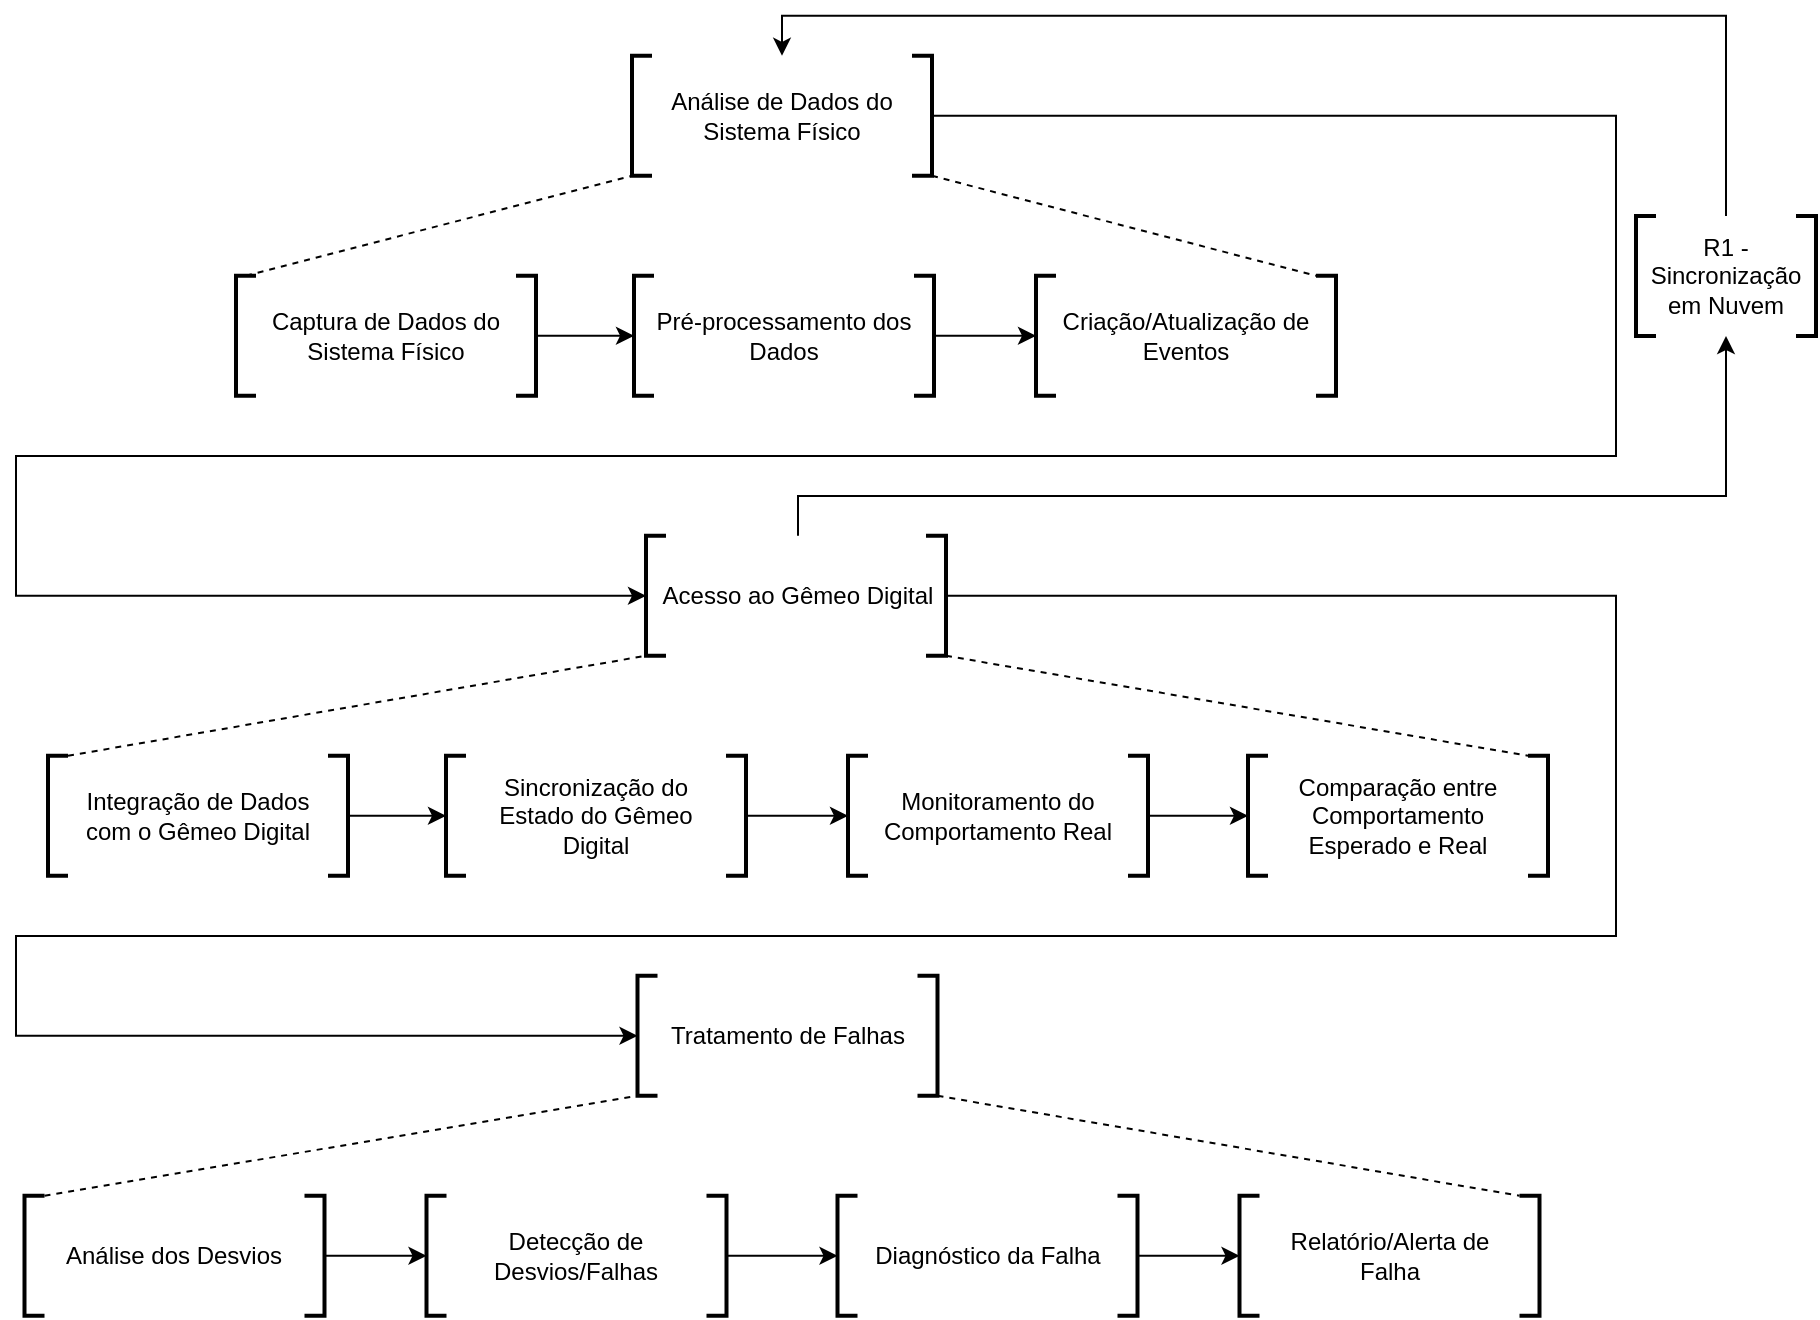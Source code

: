<mxfile version="27.1.1">
  <diagram name="Página-1" id="tvZUtpwPVwtuBz7CNE1b">
    <mxGraphModel dx="1593" dy="1282" grid="1" gridSize="10" guides="1" tooltips="1" connect="1" arrows="1" fold="1" page="1" pageScale="1" pageWidth="827" pageHeight="1169" math="0" shadow="0">
      <root>
        <mxCell id="0" />
        <mxCell id="1" parent="0" />
        <mxCell id="Mr1MeybWY62K4v-TNX2e-2" value="" style="strokeWidth=2;html=1;shape=mxgraph.flowchart.annotation_1;align=left;pointerEvents=1;" vertex="1" parent="1">
          <mxGeometry x="150" y="149.89" width="10" height="60" as="geometry" />
        </mxCell>
        <mxCell id="Mr1MeybWY62K4v-TNX2e-10" style="edgeStyle=orthogonalEdgeStyle;rounded=0;orthogonalLoop=1;jettySize=auto;html=1;entryX=0;entryY=0.5;entryDx=0;entryDy=0;" edge="1" parent="1" source="Mr1MeybWY62K4v-TNX2e-5" target="Mr1MeybWY62K4v-TNX2e-8">
          <mxGeometry relative="1" as="geometry" />
        </mxCell>
        <mxCell id="Mr1MeybWY62K4v-TNX2e-5" value="Captura de Dados do Sistema Físico" style="text;whiteSpace=wrap;align=center;verticalAlign=middle;" vertex="1" parent="1">
          <mxGeometry x="150" y="149.89" width="150" height="60" as="geometry" />
        </mxCell>
        <mxCell id="Mr1MeybWY62K4v-TNX2e-6" value="" style="strokeWidth=2;html=1;shape=mxgraph.flowchart.annotation_1;align=left;pointerEvents=1;rotation=-180;" vertex="1" parent="1">
          <mxGeometry x="290" y="149.89" width="10" height="60" as="geometry" />
        </mxCell>
        <mxCell id="Mr1MeybWY62K4v-TNX2e-7" value="" style="strokeWidth=2;html=1;shape=mxgraph.flowchart.annotation_1;align=left;pointerEvents=1;" vertex="1" parent="1">
          <mxGeometry x="349" y="149.89" width="10" height="60" as="geometry" />
        </mxCell>
        <mxCell id="Mr1MeybWY62K4v-TNX2e-8" value="Pré-processamento dos Dados" style="text;whiteSpace=wrap;align=center;verticalAlign=middle;" vertex="1" parent="1">
          <mxGeometry x="349" y="149.89" width="150" height="60" as="geometry" />
        </mxCell>
        <mxCell id="Mr1MeybWY62K4v-TNX2e-15" style="edgeStyle=orthogonalEdgeStyle;rounded=0;orthogonalLoop=1;jettySize=auto;html=1;entryX=0;entryY=0.5;entryDx=0;entryDy=0;" edge="1" parent="1" source="Mr1MeybWY62K4v-TNX2e-9" target="Mr1MeybWY62K4v-TNX2e-13">
          <mxGeometry relative="1" as="geometry" />
        </mxCell>
        <mxCell id="Mr1MeybWY62K4v-TNX2e-9" value="" style="strokeWidth=2;html=1;shape=mxgraph.flowchart.annotation_1;align=left;pointerEvents=1;rotation=-180;" vertex="1" parent="1">
          <mxGeometry x="489" y="149.89" width="10" height="60" as="geometry" />
        </mxCell>
        <mxCell id="Mr1MeybWY62K4v-TNX2e-12" value="" style="strokeWidth=2;html=1;shape=mxgraph.flowchart.annotation_1;align=left;pointerEvents=1;" vertex="1" parent="1">
          <mxGeometry x="550" y="149.89" width="10" height="60" as="geometry" />
        </mxCell>
        <mxCell id="Mr1MeybWY62K4v-TNX2e-13" value="Criação/Atualização de Eventos" style="text;whiteSpace=wrap;align=center;verticalAlign=middle;" vertex="1" parent="1">
          <mxGeometry x="550" y="149.89" width="150" height="60" as="geometry" />
        </mxCell>
        <mxCell id="Mr1MeybWY62K4v-TNX2e-14" value="" style="strokeWidth=2;html=1;shape=mxgraph.flowchart.annotation_1;align=left;pointerEvents=1;rotation=-180;" vertex="1" parent="1">
          <mxGeometry x="690" y="149.89" width="10" height="60" as="geometry" />
        </mxCell>
        <mxCell id="Mr1MeybWY62K4v-TNX2e-16" value="" style="strokeWidth=2;html=1;shape=mxgraph.flowchart.annotation_1;align=left;pointerEvents=1;" vertex="1" parent="1">
          <mxGeometry x="56" y="389.89" width="10" height="60" as="geometry" />
        </mxCell>
        <mxCell id="Mr1MeybWY62K4v-TNX2e-17" value="Integração de Dados com o Gêmeo Digital" style="text;whiteSpace=wrap;align=center;verticalAlign=middle;" vertex="1" parent="1">
          <mxGeometry x="66" y="389.89" width="130" height="60" as="geometry" />
        </mxCell>
        <mxCell id="Mr1MeybWY62K4v-TNX2e-18" value="" style="strokeWidth=2;html=1;shape=mxgraph.flowchart.annotation_1;align=left;pointerEvents=1;rotation=-180;" vertex="1" parent="1">
          <mxGeometry x="196" y="389.89" width="10" height="60" as="geometry" />
        </mxCell>
        <mxCell id="Mr1MeybWY62K4v-TNX2e-19" value="" style="strokeWidth=2;html=1;shape=mxgraph.flowchart.annotation_1;align=left;pointerEvents=1;" vertex="1" parent="1">
          <mxGeometry x="255" y="389.89" width="10" height="60" as="geometry" />
        </mxCell>
        <mxCell id="Mr1MeybWY62K4v-TNX2e-20" value="Sincronização do Estado do Gêmeo Digital" style="text;whiteSpace=wrap;align=center;verticalAlign=middle;" vertex="1" parent="1">
          <mxGeometry x="265" y="389.89" width="130" height="60" as="geometry" />
        </mxCell>
        <mxCell id="Mr1MeybWY62K4v-TNX2e-21" value="" style="strokeWidth=2;html=1;shape=mxgraph.flowchart.annotation_1;align=left;pointerEvents=1;rotation=-180;" vertex="1" parent="1">
          <mxGeometry x="395" y="389.89" width="10" height="60" as="geometry" />
        </mxCell>
        <mxCell id="Mr1MeybWY62K4v-TNX2e-22" style="edgeStyle=orthogonalEdgeStyle;rounded=0;orthogonalLoop=1;jettySize=auto;html=1;entryX=0;entryY=0.5;entryDx=0;entryDy=0;entryPerimeter=0;" edge="1" parent="1" source="Mr1MeybWY62K4v-TNX2e-18" target="Mr1MeybWY62K4v-TNX2e-19">
          <mxGeometry relative="1" as="geometry" />
        </mxCell>
        <mxCell id="Mr1MeybWY62K4v-TNX2e-23" value="" style="strokeWidth=2;html=1;shape=mxgraph.flowchart.annotation_1;align=left;pointerEvents=1;" vertex="1" parent="1">
          <mxGeometry x="456" y="389.89" width="10" height="60" as="geometry" />
        </mxCell>
        <mxCell id="Mr1MeybWY62K4v-TNX2e-24" value="Monitoramento do Comportamento Real" style="text;whiteSpace=wrap;align=center;verticalAlign=middle;" vertex="1" parent="1">
          <mxGeometry x="466" y="389.89" width="130" height="60" as="geometry" />
        </mxCell>
        <mxCell id="Mr1MeybWY62K4v-TNX2e-25" value="" style="strokeWidth=2;html=1;shape=mxgraph.flowchart.annotation_1;align=left;pointerEvents=1;rotation=-180;" vertex="1" parent="1">
          <mxGeometry x="596" y="389.89" width="10" height="60" as="geometry" />
        </mxCell>
        <mxCell id="Mr1MeybWY62K4v-TNX2e-26" style="edgeStyle=orthogonalEdgeStyle;rounded=0;orthogonalLoop=1;jettySize=auto;html=1;entryX=0;entryY=0.5;entryDx=0;entryDy=0;entryPerimeter=0;" edge="1" parent="1" source="Mr1MeybWY62K4v-TNX2e-21" target="Mr1MeybWY62K4v-TNX2e-23">
          <mxGeometry relative="1" as="geometry" />
        </mxCell>
        <mxCell id="Mr1MeybWY62K4v-TNX2e-27" value="" style="strokeWidth=2;html=1;shape=mxgraph.flowchart.annotation_1;align=left;pointerEvents=1;" vertex="1" parent="1">
          <mxGeometry x="656" y="389.89" width="10" height="60" as="geometry" />
        </mxCell>
        <mxCell id="Mr1MeybWY62K4v-TNX2e-28" value="Comparação entre Comportamento Esperado e Real" style="text;whiteSpace=wrap;align=center;verticalAlign=middle;" vertex="1" parent="1">
          <mxGeometry x="666" y="389.89" width="130" height="60" as="geometry" />
        </mxCell>
        <mxCell id="Mr1MeybWY62K4v-TNX2e-29" value="" style="strokeWidth=2;html=1;shape=mxgraph.flowchart.annotation_1;align=left;pointerEvents=1;rotation=-180;" vertex="1" parent="1">
          <mxGeometry x="796" y="389.89" width="10" height="60" as="geometry" />
        </mxCell>
        <mxCell id="Mr1MeybWY62K4v-TNX2e-30" value="" style="strokeWidth=2;html=1;shape=mxgraph.flowchart.annotation_1;align=left;pointerEvents=1;" vertex="1" parent="1">
          <mxGeometry x="44.25" y="609.89" width="10" height="60" as="geometry" />
        </mxCell>
        <mxCell id="Mr1MeybWY62K4v-TNX2e-31" value="Análise dos Desvios" style="text;whiteSpace=wrap;align=center;verticalAlign=middle;" vertex="1" parent="1">
          <mxGeometry x="54.25" y="609.89" width="130" height="60" as="geometry" />
        </mxCell>
        <mxCell id="Mr1MeybWY62K4v-TNX2e-32" value="" style="strokeWidth=2;html=1;shape=mxgraph.flowchart.annotation_1;align=left;pointerEvents=1;rotation=-180;" vertex="1" parent="1">
          <mxGeometry x="184.25" y="609.89" width="10" height="60" as="geometry" />
        </mxCell>
        <mxCell id="Mr1MeybWY62K4v-TNX2e-34" value="" style="strokeWidth=2;html=1;shape=mxgraph.flowchart.annotation_1;align=left;pointerEvents=1;" vertex="1" parent="1">
          <mxGeometry x="245.25" y="609.89" width="10" height="60" as="geometry" />
        </mxCell>
        <mxCell id="Mr1MeybWY62K4v-TNX2e-35" value="Detecção de Desvios/Falhas" style="text;whiteSpace=wrap;align=center;verticalAlign=middle;" vertex="1" parent="1">
          <mxGeometry x="255.25" y="609.89" width="130" height="60" as="geometry" />
        </mxCell>
        <mxCell id="Mr1MeybWY62K4v-TNX2e-36" value="" style="strokeWidth=2;html=1;shape=mxgraph.flowchart.annotation_1;align=left;pointerEvents=1;rotation=-180;" vertex="1" parent="1">
          <mxGeometry x="385.25" y="609.89" width="10" height="60" as="geometry" />
        </mxCell>
        <mxCell id="Mr1MeybWY62K4v-TNX2e-37" style="edgeStyle=orthogonalEdgeStyle;rounded=0;orthogonalLoop=1;jettySize=auto;html=1;entryX=0;entryY=0.5;entryDx=0;entryDy=0;entryPerimeter=0;" edge="1" parent="1" source="Mr1MeybWY62K4v-TNX2e-32" target="Mr1MeybWY62K4v-TNX2e-34">
          <mxGeometry relative="1" as="geometry" />
        </mxCell>
        <mxCell id="Mr1MeybWY62K4v-TNX2e-38" value="" style="strokeWidth=2;html=1;shape=mxgraph.flowchart.annotation_1;align=left;pointerEvents=1;" vertex="1" parent="1">
          <mxGeometry x="348" y="39.89" width="10" height="60" as="geometry" />
        </mxCell>
        <mxCell id="Mr1MeybWY62K4v-TNX2e-39" value="Análise de Dados do Sistema Físico" style="text;whiteSpace=wrap;align=center;verticalAlign=middle;" vertex="1" parent="1">
          <mxGeometry x="348" y="39.89" width="150" height="60" as="geometry" />
        </mxCell>
        <mxCell id="Mr1MeybWY62K4v-TNX2e-40" value="" style="strokeWidth=2;html=1;shape=mxgraph.flowchart.annotation_1;align=left;pointerEvents=1;rotation=-180;" vertex="1" parent="1">
          <mxGeometry x="488" y="39.89" width="10" height="60" as="geometry" />
        </mxCell>
        <mxCell id="Mr1MeybWY62K4v-TNX2e-41" value="" style="endArrow=none;dashed=1;html=1;rounded=0;entryX=0;entryY=1;entryDx=0;entryDy=0;entryPerimeter=0;exitX=0.5;exitY=0;exitDx=0;exitDy=0;exitPerimeter=0;" edge="1" parent="1" source="Mr1MeybWY62K4v-TNX2e-2" target="Mr1MeybWY62K4v-TNX2e-38">
          <mxGeometry width="50" height="50" relative="1" as="geometry">
            <mxPoint x="160" y="89.89" as="sourcePoint" />
            <mxPoint x="210" y="39.89" as="targetPoint" />
          </mxGeometry>
        </mxCell>
        <mxCell id="Mr1MeybWY62K4v-TNX2e-42" value="" style="endArrow=none;dashed=1;html=1;rounded=0;entryX=1;entryY=1;entryDx=0;entryDy=0;entryPerimeter=0;exitX=0;exitY=0;exitDx=0;exitDy=0;exitPerimeter=0;" edge="1" parent="1" source="Mr1MeybWY62K4v-TNX2e-40" target="Mr1MeybWY62K4v-TNX2e-14">
          <mxGeometry width="50" height="50" relative="1" as="geometry">
            <mxPoint x="150" y="329.89" as="sourcePoint" />
            <mxPoint x="344" y="219.89" as="targetPoint" />
          </mxGeometry>
        </mxCell>
        <mxCell id="Mr1MeybWY62K4v-TNX2e-43" value="" style="strokeWidth=2;html=1;shape=mxgraph.flowchart.annotation_1;align=left;pointerEvents=1;" vertex="1" parent="1">
          <mxGeometry x="355" y="279.89" width="10" height="60" as="geometry" />
        </mxCell>
        <mxCell id="Mr1MeybWY62K4v-TNX2e-44" value="Acesso ao Gêmeo Digital" style="text;whiteSpace=wrap;align=center;verticalAlign=middle;" vertex="1" parent="1">
          <mxGeometry x="356" y="279.89" width="150" height="60" as="geometry" />
        </mxCell>
        <mxCell id="Mr1MeybWY62K4v-TNX2e-45" value="" style="strokeWidth=2;html=1;shape=mxgraph.flowchart.annotation_1;align=left;pointerEvents=1;rotation=-180;" vertex="1" parent="1">
          <mxGeometry x="495" y="279.89" width="10" height="60" as="geometry" />
        </mxCell>
        <mxCell id="Mr1MeybWY62K4v-TNX2e-46" value="" style="endArrow=none;dashed=1;html=1;rounded=0;entryX=0;entryY=1;entryDx=0;entryDy=0;entryPerimeter=0;exitX=1;exitY=0;exitDx=0;exitDy=0;exitPerimeter=0;" edge="1" parent="1" source="Mr1MeybWY62K4v-TNX2e-16" target="Mr1MeybWY62K4v-TNX2e-43">
          <mxGeometry width="50" height="50" relative="1" as="geometry">
            <mxPoint x="-100" y="369.89" as="sourcePoint" />
            <mxPoint x="92" y="449.89" as="targetPoint" />
          </mxGeometry>
        </mxCell>
        <mxCell id="Mr1MeybWY62K4v-TNX2e-47" value="" style="endArrow=none;dashed=1;html=1;rounded=0;entryX=1;entryY=1;entryDx=0;entryDy=0;exitX=0;exitY=0;exitDx=0;exitDy=0;exitPerimeter=0;entryPerimeter=0;" edge="1" parent="1" source="Mr1MeybWY62K4v-TNX2e-45" target="Mr1MeybWY62K4v-TNX2e-29">
          <mxGeometry width="50" height="50" relative="1" as="geometry">
            <mxPoint x="530" y="579.89" as="sourcePoint" />
            <mxPoint x="739" y="529.89" as="targetPoint" />
          </mxGeometry>
        </mxCell>
        <mxCell id="Mr1MeybWY62K4v-TNX2e-49" style="edgeStyle=orthogonalEdgeStyle;rounded=0;orthogonalLoop=1;jettySize=auto;html=1;entryX=0;entryY=0.5;entryDx=0;entryDy=0;entryPerimeter=0;" edge="1" parent="1" source="Mr1MeybWY62K4v-TNX2e-40" target="Mr1MeybWY62K4v-TNX2e-43">
          <mxGeometry relative="1" as="geometry">
            <Array as="points">
              <mxPoint x="840" y="70" />
              <mxPoint x="840" y="240" />
              <mxPoint x="40" y="240" />
              <mxPoint x="40" y="310" />
            </Array>
          </mxGeometry>
        </mxCell>
        <mxCell id="Mr1MeybWY62K4v-TNX2e-50" value="" style="strokeWidth=2;html=1;shape=mxgraph.flowchart.annotation_1;align=left;pointerEvents=1;fontColor=light-dark(#000000,#F60F0F);strokeColor=light-dark(#000000,#FF0606);" vertex="1" parent="1">
          <mxGeometry x="850" y="120.0" width="10" height="60" as="geometry" />
        </mxCell>
        <mxCell id="Mr1MeybWY62K4v-TNX2e-54" style="edgeStyle=orthogonalEdgeStyle;rounded=0;orthogonalLoop=1;jettySize=auto;html=1;entryX=0.5;entryY=0;entryDx=0;entryDy=0;strokeColor=light-dark(#000000,#F60F0F);exitX=0.5;exitY=0;exitDx=0;exitDy=0;" edge="1" parent="1" source="Mr1MeybWY62K4v-TNX2e-51" target="Mr1MeybWY62K4v-TNX2e-39">
          <mxGeometry relative="1" as="geometry" />
        </mxCell>
        <mxCell id="Mr1MeybWY62K4v-TNX2e-51" value="R1 - Sincronização em Nuvem" style="text;whiteSpace=wrap;align=center;verticalAlign=middle;fontColor=light-dark(#000000,#F60F0F);strokeColor=none;" vertex="1" parent="1">
          <mxGeometry x="860" y="120" width="70" height="60" as="geometry" />
        </mxCell>
        <mxCell id="Mr1MeybWY62K4v-TNX2e-52" value="" style="strokeWidth=2;html=1;shape=mxgraph.flowchart.annotation_1;align=left;pointerEvents=1;rotation=-180;fontColor=light-dark(#000000,#F60F0F);strokeColor=light-dark(#000000,#FF0606);" vertex="1" parent="1">
          <mxGeometry x="930" y="120.0" width="10" height="60" as="geometry" />
        </mxCell>
        <mxCell id="Mr1MeybWY62K4v-TNX2e-53" style="edgeStyle=orthogonalEdgeStyle;rounded=0;orthogonalLoop=1;jettySize=auto;html=1;entryX=0.5;entryY=1;entryDx=0;entryDy=0;strokeColor=light-dark(#000000,#F60F0F);exitX=0.5;exitY=0;exitDx=0;exitDy=0;" edge="1" parent="1" source="Mr1MeybWY62K4v-TNX2e-44" target="Mr1MeybWY62K4v-TNX2e-51">
          <mxGeometry relative="1" as="geometry">
            <Array as="points">
              <mxPoint x="431" y="260" />
              <mxPoint x="895" y="260" />
            </Array>
          </mxGeometry>
        </mxCell>
        <mxCell id="Mr1MeybWY62K4v-TNX2e-55" style="edgeStyle=orthogonalEdgeStyle;rounded=0;orthogonalLoop=1;jettySize=auto;html=1;entryX=0;entryY=0.5;entryDx=0;entryDy=0;entryPerimeter=0;" edge="1" parent="1" source="Mr1MeybWY62K4v-TNX2e-25" target="Mr1MeybWY62K4v-TNX2e-27">
          <mxGeometry relative="1" as="geometry" />
        </mxCell>
        <mxCell id="Mr1MeybWY62K4v-TNX2e-57" value="" style="strokeWidth=2;html=1;shape=mxgraph.flowchart.annotation_1;align=left;pointerEvents=1;" vertex="1" parent="1">
          <mxGeometry x="450.75" y="609.89" width="10" height="60" as="geometry" />
        </mxCell>
        <mxCell id="Mr1MeybWY62K4v-TNX2e-58" value="Diagnóstico da Falha" style="text;whiteSpace=wrap;align=center;verticalAlign=middle;" vertex="1" parent="1">
          <mxGeometry x="460.75" y="609.89" width="130" height="60" as="geometry" />
        </mxCell>
        <mxCell id="Mr1MeybWY62K4v-TNX2e-59" value="" style="strokeWidth=2;html=1;shape=mxgraph.flowchart.annotation_1;align=left;pointerEvents=1;rotation=-180;" vertex="1" parent="1">
          <mxGeometry x="590.75" y="609.89" width="10" height="60" as="geometry" />
        </mxCell>
        <mxCell id="Mr1MeybWY62K4v-TNX2e-60" value="" style="strokeWidth=2;html=1;shape=mxgraph.flowchart.annotation_1;align=left;pointerEvents=1;" vertex="1" parent="1">
          <mxGeometry x="651.75" y="609.89" width="10" height="60" as="geometry" />
        </mxCell>
        <mxCell id="Mr1MeybWY62K4v-TNX2e-61" value="Relatório/Alerta de Falha" style="text;whiteSpace=wrap;align=center;verticalAlign=middle;" vertex="1" parent="1">
          <mxGeometry x="661.75" y="609.89" width="130" height="60" as="geometry" />
        </mxCell>
        <mxCell id="Mr1MeybWY62K4v-TNX2e-62" value="" style="strokeWidth=2;html=1;shape=mxgraph.flowchart.annotation_1;align=left;pointerEvents=1;rotation=-180;" vertex="1" parent="1">
          <mxGeometry x="791.75" y="609.89" width="10" height="60" as="geometry" />
        </mxCell>
        <mxCell id="Mr1MeybWY62K4v-TNX2e-63" style="edgeStyle=orthogonalEdgeStyle;rounded=0;orthogonalLoop=1;jettySize=auto;html=1;entryX=0;entryY=0.5;entryDx=0;entryDy=0;entryPerimeter=0;" edge="1" parent="1" source="Mr1MeybWY62K4v-TNX2e-59" target="Mr1MeybWY62K4v-TNX2e-60">
          <mxGeometry relative="1" as="geometry" />
        </mxCell>
        <mxCell id="Mr1MeybWY62K4v-TNX2e-64" style="edgeStyle=orthogonalEdgeStyle;rounded=0;orthogonalLoop=1;jettySize=auto;html=1;entryX=0;entryY=0.5;entryDx=0;entryDy=0;entryPerimeter=0;exitX=0;exitY=0.5;exitDx=0;exitDy=0;exitPerimeter=0;" edge="1" parent="1" source="Mr1MeybWY62K4v-TNX2e-36" target="Mr1MeybWY62K4v-TNX2e-57">
          <mxGeometry relative="1" as="geometry" />
        </mxCell>
        <mxCell id="Mr1MeybWY62K4v-TNX2e-65" value="" style="strokeWidth=2;html=1;shape=mxgraph.flowchart.annotation_1;align=left;pointerEvents=1;" vertex="1" parent="1">
          <mxGeometry x="350.75" y="499.89" width="10" height="60" as="geometry" />
        </mxCell>
        <mxCell id="Mr1MeybWY62K4v-TNX2e-66" value="Tratamento de Falhas" style="text;whiteSpace=wrap;align=center;verticalAlign=middle;" vertex="1" parent="1">
          <mxGeometry x="360.75" y="499.89" width="130" height="60" as="geometry" />
        </mxCell>
        <mxCell id="Mr1MeybWY62K4v-TNX2e-67" value="" style="strokeWidth=2;html=1;shape=mxgraph.flowchart.annotation_1;align=left;pointerEvents=1;rotation=-180;" vertex="1" parent="1">
          <mxGeometry x="490.75" y="499.89" width="10" height="60" as="geometry" />
        </mxCell>
        <mxCell id="Mr1MeybWY62K4v-TNX2e-68" value="" style="endArrow=none;dashed=1;html=1;rounded=0;entryX=0;entryY=1;entryDx=0;entryDy=0;entryPerimeter=0;exitX=0;exitY=0;exitDx=0;exitDy=0;" edge="1" parent="1" source="Mr1MeybWY62K4v-TNX2e-31" target="Mr1MeybWY62K4v-TNX2e-65">
          <mxGeometry width="50" height="50" relative="1" as="geometry">
            <mxPoint x="264.75" y="369.89" as="sourcePoint" />
            <mxPoint x="553.75" y="319.89" as="targetPoint" />
          </mxGeometry>
        </mxCell>
        <mxCell id="Mr1MeybWY62K4v-TNX2e-69" value="" style="endArrow=none;dashed=1;html=1;rounded=0;entryX=1;entryY=1;entryDx=0;entryDy=0;entryPerimeter=0;exitX=0;exitY=0;exitDx=0;exitDy=0;exitPerimeter=0;" edge="1" parent="1" source="Mr1MeybWY62K4v-TNX2e-67" target="Mr1MeybWY62K4v-TNX2e-62">
          <mxGeometry width="50" height="50" relative="1" as="geometry">
            <mxPoint x="324.75" y="639.89" as="sourcePoint" />
            <mxPoint x="620.75" y="589.89" as="targetPoint" />
          </mxGeometry>
        </mxCell>
        <mxCell id="Mr1MeybWY62K4v-TNX2e-70" style="edgeStyle=orthogonalEdgeStyle;rounded=0;orthogonalLoop=1;jettySize=auto;html=1;entryX=0;entryY=0.5;entryDx=0;entryDy=0;entryPerimeter=0;" edge="1" parent="1" source="Mr1MeybWY62K4v-TNX2e-44" target="Mr1MeybWY62K4v-TNX2e-65">
          <mxGeometry relative="1" as="geometry">
            <Array as="points">
              <mxPoint x="840" y="310" />
              <mxPoint x="840" y="480" />
              <mxPoint x="40" y="480" />
              <mxPoint x="40" y="530" />
            </Array>
          </mxGeometry>
        </mxCell>
      </root>
    </mxGraphModel>
  </diagram>
</mxfile>
